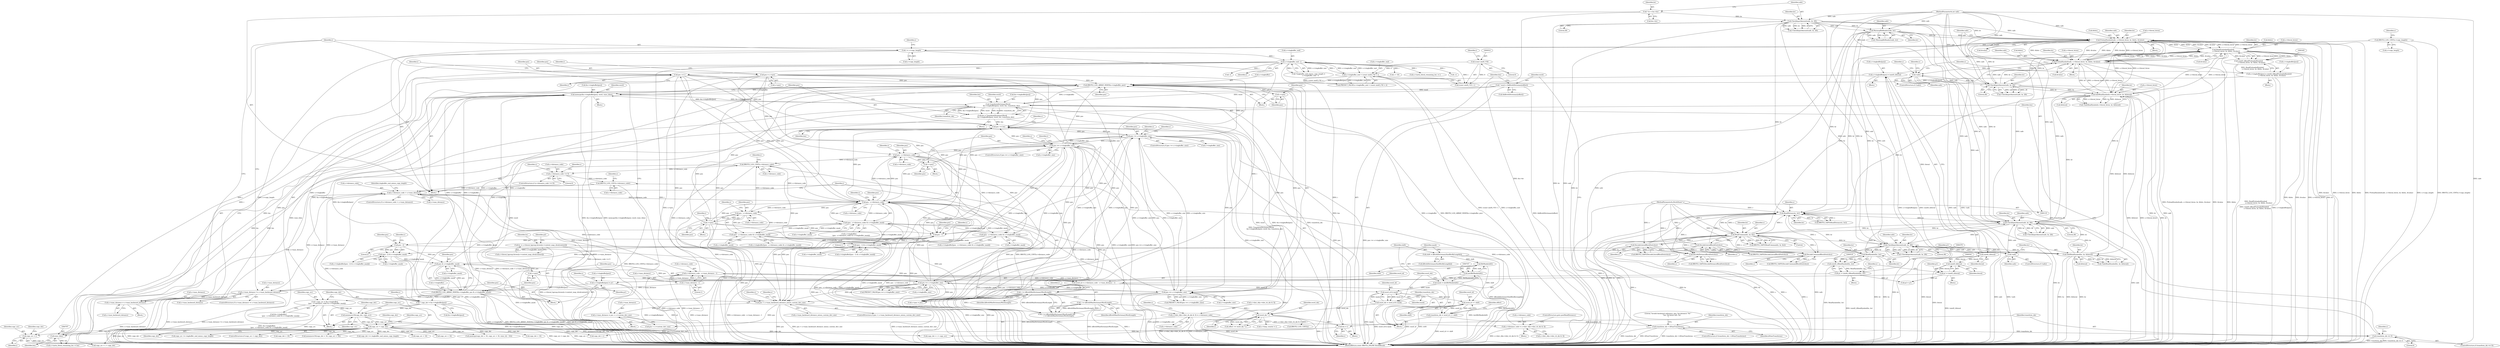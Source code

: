 digraph "0_Chrome_7716418a27d561ee295a99f11fd3865580748de2@API" {
"1000983" [label="(Call,copy_src + i)"];
"1000971" [label="(Call,copy_src < copy_dst)"];
"1000967" [label="(Call,memmove16(copy_dst, copy_src))"];
"1000898" [label="(Call,* copy_dst = &s->ringbuffer[pos])"];
"1000788" [label="(Call,memcpy(&s->ringbuffer[pos], word, (size_t)len))"];
"1000562" [label="(Call,BROTLI_LOG_ARRAY_INDEX(s->ringbuffer, pos & s->ringbuffer_mask))"];
"1000391" [label="(Call,BROTLI_LOG_ARRAY_INDEX(s->ringbuffer, pos))"];
"1000338" [label="(Call,s->ringbuffer[pos] = (uint8_t)ReadPreloadedSymbol(\n            s->literal_htree, br, &bits, &value))"];
"1000344" [label="(Call,(uint8_t)ReadPreloadedSymbol(\n            s->literal_htree, br, &bits, &value))"];
"1000346" [label="(Call,ReadPreloadedSymbol(\n            s->literal_htree, br, &bits, &value))"];
"1000324" [label="(Call,PreloadSymbol(safe, s->literal_htree, br, &bits, &value))"];
"1000297" [label="(Call,CheckInputAmount(safe, br, 28))"];
"1000335" [label="(Call,!safe)"];
"1000120" [label="(MethodParameterIn,int safe)"];
"1000283" [label="(Call,PreloadSymbol(safe, s->literal_htree, br, &bits, &value))"];
"1000154" [label="(Call,WarmupBitReader(safe, br))"];
"1000149" [label="(Call,CheckInputAmount(safe, br, 28))"];
"1000140" [label="(Call,* br = &s->br)"];
"1000212" [label="(Call,CheckInputAmount(safe, br, 28))"];
"1000513" [label="(Call,!safe)"];
"1000454" [label="(Call,CheckInputAmount(safe, br, 28))"];
"1000520" [label="(Call,ReadSymbol(hc, br))"];
"1000496" [label="(Call,hc = s->literal_hgroup.htrees[s->context_map_slice[context]])"];
"1000528" [label="(Call,SafeReadSymbol(hc, br, &literal))"];
"1000360" [label="(Call,SafeReadSymbol(s->literal_htree, br, &literal))"];
"1000241" [label="(Call,ReadCommand(s, br, &i))"];
"1000654" [label="(Call,ReadDistance(s, br))"];
"1000651" [label="(Call,DecodeDistanceBlockSwitch(s))"];
"1000479" [label="(Call,DecodeLiteralBlockSwitch(s))"];
"1000121" [label="(MethodParameterIn,BrotliState* s)"];
"1000322" [label="(Call,DecodeLiteralBlockSwitch(s))"];
"1000237" [label="(Call,DecodeCommandBlockSwitch(s))"];
"1000372" [label="(Call,s->ringbuffer[pos] = (uint8_t)literal)"];
"1000378" [label="(Call,(uint8_t)literal)"];
"1000540" [label="(Call,(uint8_t)literal)"];
"1001133" [label="(Call,pos == s->ringbuffer_size)"];
"1001130" [label="(Call,++pos)"];
"1001122" [label="(Call,pos - s->distance_code)"];
"1000124" [label="(Call,pos = s->pos)"];
"1000889" [label="(Call,pos - s->distance_code)"];
"1000400" [label="(Call,pos == s->ringbuffer_size)"];
"1000396" [label="(Call,++pos)"];
"1000822" [label="(Call,pos >= s->ringbuffer_size)"];
"1000813" [label="(Call,pos += len)"];
"1000801" [label="(Call,len = TransformDictionaryWord(\n              &s->ringbuffer[pos], word, len, transform_idx))"];
"1000803" [label="(Call,TransformDictionaryWord(\n              &s->ringbuffer[pos], word, len, transform_idx))"];
"1000773" [label="(Call,* word = &kBrotliDictionary[offset])"];
"1000780" [label="(Call,len = i)"];
"1000764" [label="(Call,word_idx * i)"];
"1000751" [label="(Call,word_idx = word_id & mask)"];
"1000753" [label="(Call,word_id & mask)"];
"1000726" [label="(Call,word_id = s->distance_code - s->max_distance - 1)"];
"1000728" [label="(Call,s->distance_code - s->max_distance - 1)"];
"1000702" [label="(Call,s->distance_code > s->max_distance)"];
"1000658" [label="(Call,BROTLI_LOG_UINT(s->distance_code))"];
"1000616" [label="(Call,s->distance_code >= 0)"];
"1000252" [label="(Call,BROTLI_LOG_UINT(s->distance_code))"];
"1001073" [label="(Call,pos - s->distance_code)"];
"1001081" [label="(Call,++pos)"];
"1000626" [label="(Call,s->distance_code = s->dist_rb[s->dist_rb_idx & 3])"];
"1000921" [label="(Call,s->dist_rb[s->dist_rb_idx & 3] = s->distance_code)"];
"1000678" [label="(Call,s->max_distance = pos + s->custom_dict_size)"];
"1000672" [label="(Call,pos < s->max_backward_distance_minus_custom_dict_size)"];
"1000575" [label="(Call,pos == s->ringbuffer_size)"];
"1000571" [label="(Call,++pos)"];
"1000566" [label="(Call,pos & s->ringbuffer_mask)"];
"1000442" [label="(Call,pos - 2)"];
"1000428" [label="(Call,pos - 1)"];
"1001005" [label="(Call,pos += i)"];
"1000875" [label="(Call,s->ringbuffer_end - i)"];
"1000908" [label="(Call,s->ringbuffer_end < (const uint8_t*)0 + i)"];
"1000913" [label="(Call,(const uint8_t*)0)"];
"1000696" [label="(Call,i = s->copy_length)"];
"1000248" [label="(Call,BROTLI_LOG_UINT(s->copy_length))"];
"1000441" [label="(Call,(pos - 2) & s->ringbuffer_mask)"];
"1000427" [label="(Call,(pos - 1) & s->ringbuffer_mask)"];
"1001072" [label="(Call,(pos - s->distance_code) & s->ringbuffer_mask)"];
"1000888" [label="(Call,(pos - s->distance_code) & s->ringbuffer_mask)"];
"1001121" [label="(Call,(pos - s->distance_code) & s->ringbuffer_mask)"];
"1000689" [label="(Call,s->max_distance = s->max_backward_distance)"];
"1000663" [label="(Call,s->max_distance != s->max_backward_distance)"];
"1000732" [label="(Call,s->max_distance - 1)"];
"1000744" [label="(Call,mask = (int)BitMask(shift))"];
"1000746" [label="(Call,(int)BitMask(shift))"];
"1000748" [label="(Call,BitMask(shift))"];
"1000738" [label="(Call,shift = kBrotliDictionarySizeBitsByLength[i])"];
"1000715" [label="(Call,i <= kBrotliMaxDictionaryWordLength)"];
"1000712" [label="(Call,i >= kBrotliMinDictionaryWordLength)"];
"1000784" [label="(Call,transform_idx == 0)"];
"1000768" [label="(Call,transform_idx < kNumTransforms)"];
"1000757" [label="(Call,transform_idx = word_id >> shift)"];
"1000759" [label="(Call,word_id >> shift)"];
"1000796" [label="(Call,(size_t)len)"];
"1000543" [label="(Call,s->ringbuffer[pos] = p1)"];
"1000538" [label="(Call,p1 = (uint8_t)literal)"];
"1000516" [label="(Call,p1 = (uint8_t)ReadSymbol(hc, br))"];
"1000518" [label="(Call,(uint8_t)ReadSymbol(hc, br))"];
"1000881" [label="(Call,* copy_src = &s->ringbuffer[\n         (pos - s->distance_code) & s->ringbuffer_mask])"];
"1000761" [label="(Identifier,shift)"];
"1000365" [label="(Call,&literal)"];
"1000391" [label="(Call,BROTLI_LOG_ARRAY_INDEX(s->ringbuffer, pos))"];
"1000672" [label="(Call,pos < s->max_backward_distance_minus_custom_dict_size)"];
"1001124" [label="(Call,s->distance_code)"];
"1000120" [label="(MethodParameterIn,int safe)"];
"1000402" [label="(Call,s->ringbuffer_size)"];
"1000449" [label="(Block,)"];
"1001073" [label="(Call,pos - s->distance_code)"];
"1000800" [label="(Block,)"];
"1000254" [label="(Identifier,s)"];
"1000838" [label="(Literal,\"Invalid backward reference. pos: %d distance: %d \"\n               \"len: %d bytes left: %d\n\")"];
"1000921" [label="(Call,s->dist_rb[s->dist_rb_idx & 3] = s->distance_code)"];
"1000912" [label="(Call,(const uint8_t*)0 + i)"];
"1000894" [label="(Call,s->ringbuffer_mask)"];
"1000330" [label="(Call,&bits)"];
"1000749" [label="(Identifier,shift)"];
"1000986" [label="(Identifier,copy_dst)"];
"1000154" [label="(Call,WarmupBitReader(safe, br))"];
"1000712" [label="(Call,i >= kBrotliMinDictionaryWordLength)"];
"1000615" [label="(ControlStructure,if (s->distance_code >= 0))"];
"1000285" [label="(Call,s->literal_htree)"];
"1000785" [label="(Identifier,transform_idx)"];
"1000900" [label="(Call,&s->ringbuffer[pos])"];
"1000479" [label="(Call,DecodeLiteralBlockSwitch(s))"];
"1000751" [label="(Call,word_idx = word_id & mask)"];
"1000968" [label="(Identifier,copy_dst)"];
"1000455" [label="(Identifier,safe)"];
"1000359" [label="(Call,!SafeReadSymbol(s->literal_htree, br, &literal))"];
"1000297" [label="(Call,CheckInputAmount(safe, br, 28))"];
"1000356" [label="(Block,)"];
"1000883" [label="(Call,&s->ringbuffer[\n         (pos - s->distance_code) & s->ringbuffer_mask])"];
"1000212" [label="(Call,CheckInputAmount(safe, br, 28))"];
"1000816" [label="(Call,s->meta_block_remaining_len -= len)"];
"1000428" [label="(Call,pos - 1)"];
"1000322" [label="(Call,DecodeLiteralBlockSwitch(s))"];
"1000744" [label="(Call,mask = (int)BitMask(shift))"];
"1000998" [label="(Call,copy_dst + i > copy_src)"];
"1000246" [label="(Call,BROTLI_LOG_UINT(i))"];
"1000238" [label="(Identifier,s)"];
"1000353" [label="(Call,&value)"];
"1000682" [label="(Call,pos + s->custom_dict_size)"];
"1000972" [label="(Identifier,copy_src)"];
"1000351" [label="(Call,&bits)"];
"1000329" [label="(Identifier,br)"];
"1000881" [label="(Call,* copy_src = &s->ringbuffer[\n         (pos - s->distance_code) & s->ringbuffer_mask])"];
"1001068" [label="(Call,s->ringbuffer[(pos - s->distance_code) & s->ringbuffer_mask])"];
"1000733" [label="(Call,s->max_distance)"];
"1000992" [label="(Call,copy_src >= ringbuffer_end_minus_copy_length)"];
"1000521" [label="(Identifier,hc)"];
"1000430" [label="(Literal,1)"];
"1000373" [label="(Call,s->ringbuffer[pos])"];
"1000140" [label="(Call,* br = &s->br)"];
"1000765" [label="(Identifier,word_idx)"];
"1000324" [label="(Call,PreloadSymbol(safe, s->literal_htree, br, &bits, &value))"];
"1000529" [label="(Identifier,hc)"];
"1000767" [label="(ControlStructure,if (transform_idx < kNumTransforms))"];
"1000888" [label="(Call,(pos - s->distance_code) & s->ringbuffer_mask)"];
"1000392" [label="(Call,s->ringbuffer)"];
"1000332" [label="(Call,&value)"];
"1000823" [label="(Identifier,pos)"];
"1001128" [label="(Identifier,s)"];
"1000240" [label="(Call,BROTLI_SAFE(ReadCommand(s, br, &i)))"];
"1000396" [label="(Call,++pos)"];
"1000141" [label="(Identifier,br)"];
"1000520" [label="(Call,ReadSymbol(hc, br))"];
"1000431" [label="(Call,s->ringbuffer_mask)"];
"1000916" [label="(Identifier,i)"];
"1000970" [label="(ControlStructure,if (copy_src < copy_dst))"];
"1000704" [label="(Identifier,s)"];
"1000922" [label="(Call,s->dist_rb[s->dist_rb_idx & 3])"];
"1000656" [label="(Identifier,br)"];
"1000442" [label="(Call,pos - 2)"];
"1000907" [label="(Call,PREDICT_FALSE(s->ringbuffer_end < (const uint8_t*)0 + i))"];
"1000783" [label="(ControlStructure,if (transform_idx == 0))"];
"1000338" [label="(Call,s->ringbuffer[pos] = (uint8_t)ReadPreloadedSymbol(\n            s->literal_htree, br, &bits, &value))"];
"1001133" [label="(Call,pos == s->ringbuffer_size)"];
"1000993" [label="(Identifier,copy_src)"];
"1001074" [label="(Identifier,pos)"];
"1001019" [label="(Call,copy_dst + 16)"];
"1001059" [label="(Identifier,i)"];
"1000347" [label="(Call,s->literal_htree)"];
"1000213" [label="(Identifier,safe)"];
"1000512" [label="(ControlStructure,if (!safe))"];
"1000999" [label="(Call,copy_dst + i)"];
"1000427" [label="(Call,(pos - 1) & s->ringbuffer_mask)"];
"1000754" [label="(Identifier,word_id)"];
"1000728" [label="(Call,s->distance_code - s->max_distance - 1)"];
"1000891" [label="(Call,s->distance_code)"];
"1001032" [label="(Call,memmove16(copy_dst + 16, copy_src + 16))"];
"1000812" [label="(Identifier,transform_idx)"];
"1000889" [label="(Call,pos - s->distance_code)"];
"1000445" [label="(Call,s->ringbuffer_mask)"];
"1000976" [label="(Call,copy_dst >= ringbuffer_end_minus_copy_length)"];
"1000653" [label="(Call,BROTLI_SAFE(ReadDistance(s, br)))"];
"1000215" [label="(Literal,28)"];
"1000711" [label="(Call,i >= kBrotliMinDictionaryWordLength &&\n        i <= kBrotliMaxDictionaryWordLength)"];
"1000890" [label="(Identifier,pos)"];
"1000913" [label="(Call,(const uint8_t*)0)"];
"1000715" [label="(Call,i <= kBrotliMaxDictionaryWordLength)"];
"1000753" [label="(Call,word_id & mask)"];
"1000822" [label="(Call,pos >= s->ringbuffer_size)"];
"1000243" [label="(Identifier,br)"];
"1000898" [label="(Call,* copy_dst = &s->ringbuffer[pos])"];
"1000362" [label="(Identifier,s)"];
"1001022" [label="(Call,copy_src + 16)"];
"1000528" [label="(Call,SafeReadSymbol(hc, br, &literal))"];
"1000803" [label="(Call,TransformDictionaryWord(\n              &s->ringbuffer[pos], word, len, transform_idx))"];
"1000739" [label="(Identifier,shift)"];
"1000977" [label="(Identifier,copy_dst)"];
"1000568" [label="(Call,s->ringbuffer_mask)"];
"1000577" [label="(Call,s->ringbuffer_size)"];
"1000815" [label="(Identifier,len)"];
"1001072" [label="(Call,(pos - s->distance_code) & s->ringbuffer_mask)"];
"1000752" [label="(Identifier,word_idx)"];
"1001107" [label="(Call,--i)"];
"1000771" [label="(Block,)"];
"1000122" [label="(Block,)"];
"1001036" [label="(Call,copy_src + 16)"];
"1000702" [label="(Call,s->distance_code > s->max_distance)"];
"1000658" [label="(Call,BROTLI_LOG_UINT(s->distance_code))"];
"1000153" [label="(Call,!WarmupBitReader(safe, br))"];
"1000361" [label="(Call,s->literal_htree)"];
"1001130" [label="(Call,++pos)"];
"1000125" [label="(Identifier,pos)"];
"1000513" [label="(Call,!safe)"];
"1000454" [label="(Call,CheckInputAmount(safe, br, 28))"];
"1000757" [label="(Call,transform_idx = word_id >> shift)"];
"1000478" [label="(Call,BROTLI_SAFE(DecodeLiteralBlockSwitch(s)))"];
"1000766" [label="(Identifier,i)"];
"1000677" [label="(Block,)"];
"1001108" [label="(Identifier,i)"];
"1000432" [label="(Identifier,s)"];
"1000346" [label="(Call,ReadPreloadedSymbol(\n            s->literal_htree, br, &bits, &value))"];
"1000746" [label="(Call,(int)BitMask(shift))"];
"1000760" [label="(Identifier,word_id)"];
"1000575" [label="(Call,pos == s->ringbuffer_size)"];
"1000546" [label="(Identifier,s)"];
"1001018" [label="(Call,memcpy(copy_dst + 16, copy_src + 16, (size_t)(i - 16)))"];
"1001132" [label="(ControlStructure,if (pos == s->ringbuffer_size))"];
"1001127" [label="(Call,s->ringbuffer_mask)"];
"1000446" [label="(Identifier,s)"];
"1000571" [label="(Call,++pos)"];
"1000967" [label="(Call,memmove16(copy_dst, copy_src))"];
"1000142" [label="(Call,&s->br)"];
"1000299" [label="(Identifier,br)"];
"1000814" [label="(Identifier,pos)"];
"1000616" [label="(Call,s->distance_code >= 0)"];
"1000380" [label="(Identifier,literal)"];
"1000300" [label="(Literal,28)"];
"1000830" [label="(Identifier,s)"];
"1000211" [label="(Call,!CheckInputAmount(safe, br, 28))"];
"1001033" [label="(Call,copy_dst + 16)"];
"1000241" [label="(Call,ReadCommand(s, br, &i))"];
"1000510" [label="(Identifier,p2)"];
"1000334" [label="(ControlStructure,if (!safe))"];
"1001061" [label="(Block,)"];
"1000673" [label="(Identifier,pos)"];
"1000214" [label="(Identifier,br)"];
"1000364" [label="(Identifier,br)"];
"1000296" [label="(Call,!CheckInputAmount(safe, br, 28))"];
"1000689" [label="(Call,s->max_distance = s->max_backward_distance)"];
"1000155" [label="(Identifier,safe)"];
"1000773" [label="(Call,* word = &kBrotliDictionary[offset])"];
"1000283" [label="(Call,PreloadSymbol(safe, s->literal_htree, br, &bits, &value))"];
"1000539" [label="(Identifier,p1)"];
"1000655" [label="(Identifier,s)"];
"1000654" [label="(Call,ReadDistance(s, br))"];
"1001042" [label="(Identifier,s)"];
"1000124" [label="(Call,pos = s->pos)"];
"1000784" [label="(Call,transform_idx == 0)"];
"1000527" [label="(Call,!SafeReadSymbol(hc, br, &literal))"];
"1001122" [label="(Call,pos - s->distance_code)"];
"1000662" [label="(ControlStructure,if (s->max_distance != s->max_backward_distance))"];
"1000738" [label="(Call,shift = kBrotliDictionarySizeBitsByLength[i])"];
"1000441" [label="(Call,(pos - 2) & s->ringbuffer_mask)"];
"1000679" [label="(Call,s->max_distance)"];
"1000936" [label="(Identifier,s)"];
"1000524" [label="(Block,)"];
"1000378" [label="(Call,(uint8_t)literal)"];
"1000289" [label="(Call,&bits)"];
"1000538" [label="(Call,p1 = (uint8_t)literal)"];
"1000801" [label="(Call,len = TransformDictionaryWord(\n              &s->ringbuffer[pos], word, len, transform_idx))"];
"1000148" [label="(Call,!CheckInputAmount(safe, br, 28))"];
"1000782" [label="(Identifier,i)"];
"1000572" [label="(Identifier,pos)"];
"1000567" [label="(Identifier,pos)"];
"1000879" [label="(Identifier,i)"];
"1000740" [label="(Call,kBrotliDictionarySizeBitsByLength[i])"];
"1000249" [label="(Call,s->copy_length)"];
"1001079" [label="(Identifier,s)"];
"1000326" [label="(Call,s->literal_htree)"];
"1000667" [label="(Call,s->max_backward_distance)"];
"1000798" [label="(Identifier,len)"];
"1000298" [label="(Identifier,safe)"];
"1000873" [label="(Call,*ringbuffer_end_minus_copy_length =\n        s->ringbuffer_end - i)"];
"1000764" [label="(Call,word_idx * i)"];
"1000884" [label="(Call,s->ringbuffer[\n         (pos - s->distance_code) & s->ringbuffer_mask])"];
"1000680" [label="(Identifier,s)"];
"1000514" [label="(Identifier,safe)"];
"1000908" [label="(Call,s->ringbuffer_end < (const uint8_t*)0 + i)"];
"1000691" [label="(Identifier,s)"];
"1000895" [label="(Identifier,s)"];
"1000713" [label="(Identifier,i)"];
"1000813" [label="(Call,pos += len)"];
"1000792" [label="(Identifier,s)"];
"1000360" [label="(Call,SafeReadSymbol(s->literal_htree, br, &literal))"];
"1001110" [label="(Block,)"];
"1000688" [label="(Block,)"];
"1000517" [label="(Identifier,p1)"];
"1000804" [label="(Call,&s->ringbuffer[pos])"];
"1000748" [label="(Call,BitMask(shift))"];
"1000703" [label="(Call,s->distance_code)"];
"1000542" [label="(Identifier,literal)"];
"1001141" [label="(Identifier,s)"];
"1000530" [label="(Identifier,br)"];
"1000650" [label="(Call,BROTLI_SAFE(DecodeDistanceBlockSwitch(s)))"];
"1000620" [label="(Literal,0)"];
"1000787" [label="(Block,)"];
"1000498" [label="(Call,s->literal_hgroup.htrees[s->context_map_slice[context]])"];
"1000780" [label="(Call,len = i)"];
"1000915" [label="(Literal,0)"];
"1000253" [label="(Call,s->distance_code)"];
"1000874" [label="(Identifier,ringbuffer_end_minus_copy_length)"];
"1000323" [label="(Identifier,s)"];
"1000788" [label="(Call,memcpy(&s->ringbuffer[pos], word, (size_t)len))"];
"1000639" [label="(ControlStructure,goto postReadDistance;)"];
"1001009" [label="(Call,i > 16)"];
"1000531" [label="(Call,&literal)"];
"1000617" [label="(Call,s->distance_code)"];
"1000697" [label="(Identifier,i)"];
"1000671" [label="(ControlStructure,if (pos < s->max_backward_distance_minus_custom_dict_size))"];
"1001121" [label="(Call,(pos - s->distance_code) & s->ringbuffer_mask)"];
"1000126" [label="(Call,s->pos)"];
"1000659" [label="(Call,s->distance_code)"];
"1000664" [label="(Call,s->max_distance)"];
"1001005" [label="(Call,pos += i)"];
"1000443" [label="(Identifier,pos)"];
"1000690" [label="(Call,s->max_distance)"];
"1000244" [label="(Call,&i)"];
"1000237" [label="(Call,DecodeCommandBlockSwitch(s))"];
"1000701" [label="(ControlStructure,if (s->distance_code > s->max_distance))"];
"1000818" [label="(Identifier,s)"];
"1000156" [label="(Identifier,br)"];
"1000457" [label="(Literal,28)"];
"1001134" [label="(Identifier,pos)"];
"1000627" [label="(Call,s->distance_code)"];
"1001075" [label="(Call,s->distance_code)"];
"1000626" [label="(Call,s->distance_code = s->dist_rb[s->dist_rb_idx & 3])"];
"1000294" [label="(Block,)"];
"1000576" [label="(Identifier,pos)"];
"1000252" [label="(Call,BROTLI_LOG_UINT(s->distance_code))"];
"1000717" [label="(Identifier,kBrotliMaxDictionaryWordLength)"];
"1000423" [label="(Call,s->ringbuffer[(pos - 1) & s->ringbuffer_mask])"];
"1000397" [label="(Identifier,pos)"];
"1000706" [label="(Call,s->max_distance)"];
"1000624" [label="(Identifier,s)"];
"1000429" [label="(Identifier,pos)"];
"1000549" [label="(Identifier,p1)"];
"1000762" [label="(Call,offset += word_idx * i)"];
"1000729" [label="(Call,s->distance_code)"];
"1000931" [label="(Call,s->distance_code)"];
"1000242" [label="(Identifier,s)"];
"1001167" [label="(Call,s->loop_counter = i)"];
"1000714" [label="(Identifier,kBrotliMinDictionaryWordLength)"];
"1000938" [label="(Call,s->meta_block_remaining_len -= i)"];
"1000693" [label="(Call,s->max_backward_distance)"];
"1000985" [label="(Identifier,i)"];
"1000284" [label="(Identifier,safe)"];
"1000258" [label="(Identifier,i)"];
"1000480" [label="(Identifier,s)"];
"1000152" [label="(Literal,28)"];
"1000621" [label="(Block,)"];
"1000566" [label="(Call,pos & s->ringbuffer_mask)"];
"1000339" [label="(Call,s->ringbuffer[pos])"];
"1000544" [label="(Call,s->ringbuffer[pos])"];
"1000745" [label="(Identifier,mask)"];
"1000543" [label="(Call,s->ringbuffer[pos] = p1)"];
"1000341" [label="(Identifier,s)"];
"1001058" [label="(Call,--i)"];
"1000384" [label="(Identifier,s)"];
"1000811" [label="(Identifier,len)"];
"1000875" [label="(Call,s->ringbuffer_end - i)"];
"1000678" [label="(Call,s->max_distance = pos + s->custom_dict_size)"];
"1000795" [label="(Identifier,word)"];
"1000758" [label="(Identifier,transform_idx)"];
"1000984" [label="(Identifier,copy_src)"];
"1000453" [label="(Call,!CheckInputAmount(safe, br, 28))"];
"1001007" [label="(Identifier,i)"];
"1000401" [label="(Identifier,pos)"];
"1000909" [label="(Call,s->ringbuffer_end)"];
"1000515" [label="(Block,)"];
"1000509" [label="(Call,p2 = p1)"];
"1000288" [label="(Identifier,br)"];
"1000131" [label="(Identifier,i)"];
"1000899" [label="(Identifier,copy_dst)"];
"1001082" [label="(Identifier,pos)"];
"1000789" [label="(Call,&s->ringbuffer[pos])"];
"1000336" [label="(Identifier,safe)"];
"1001174" [label="(MethodReturn,static BROTLI_INLINE BrotliResult)"];
"1001131" [label="(Identifier,pos)"];
"1000444" [label="(Literal,2)"];
"1000871" [label="(Block,)"];
"1000882" [label="(Identifier,copy_src)"];
"1000726" [label="(Call,word_id = s->distance_code - s->max_distance - 1)"];
"1000736" [label="(Literal,1)"];
"1000437" [label="(Call,s->ringbuffer[(pos - 2) & s->ringbuffer_mask])"];
"1000645" [label="(Identifier,s)"];
"1000630" [label="(Call,s->dist_rb[s->dist_rb_idx & 3])"];
"1000770" [label="(Identifier,kNumTransforms)"];
"1000769" [label="(Identifier,transform_idx)"];
"1000236" [label="(Call,BROTLI_SAFE(DecodeCommandBlockSwitch(s)))"];
"1000716" [label="(Identifier,i)"];
"1001010" [label="(Identifier,i)"];
"1000983" [label="(Call,copy_src + i)"];
"1000774" [label="(Identifier,word)"];
"1000150" [label="(Identifier,safe)"];
"1000344" [label="(Call,(uint8_t)ReadPreloadedSymbol(\n            s->literal_htree, br, &bits, &value))"];
"1000280" [label="(Block,)"];
"1000674" [label="(Call,s->max_backward_distance_minus_custom_dict_size)"];
"1000497" [label="(Identifier,hc)"];
"1001081" [label="(Call,++pos)"];
"1000763" [label="(Identifier,offset)"];
"1000395" [label="(Identifier,pos)"];
"1000663" [label="(Call,s->max_distance != s->max_backward_distance)"];
"1000969" [label="(Identifier,copy_src)"];
"1000151" [label="(Identifier,br)"];
"1000696" [label="(Call,i = s->copy_length)"];
"1000325" [label="(Identifier,safe)"];
"1000982" [label="(Call,copy_src + i > copy_dst)"];
"1001162" [label="(Call,s->pos = pos)"];
"1000516" [label="(Call,p1 = (uint8_t)ReadSymbol(hc, br))"];
"1000320" [label="(Block,)"];
"1000876" [label="(Call,s->ringbuffer_end)"];
"1000824" [label="(Call,s->ringbuffer_size)"];
"1000400" [label="(Call,pos == s->ringbuffer_size)"];
"1000335" [label="(Call,!safe)"];
"1000718" [label="(Block,)"];
"1000574" [label="(Call,PREDICT_FALSE(pos == s->ringbuffer_size))"];
"1000768" [label="(Call,transform_idx < kNumTransforms)"];
"1000248" [label="(Call,BROTLI_LOG_UINT(s->copy_length))"];
"1000399" [label="(Call,PREDICT_FALSE(pos == s->ringbuffer_size))"];
"1001078" [label="(Call,s->ringbuffer_mask)"];
"1000496" [label="(Call,hc = s->literal_hgroup.htrees[s->context_map_slice[context]])"];
"1000456" [label="(Identifier,br)"];
"1000781" [label="(Identifier,len)"];
"1000973" [label="(Identifier,copy_dst)"];
"1000786" [label="(Literal,0)"];
"1000563" [label="(Call,s->ringbuffer)"];
"1000727" [label="(Identifier,word_id)"];
"1000796" [label="(Call,(size_t)len)"];
"1000652" [label="(Identifier,s)"];
"1000291" [label="(Call,&value)"];
"1001135" [label="(Call,s->ringbuffer_size)"];
"1000775" [label="(Call,&kBrotliDictionary[offset])"];
"1001117" [label="(Call,s->ringbuffer[(pos - s->distance_code) & s->ringbuffer_mask])"];
"1000810" [label="(Identifier,word)"];
"1000651" [label="(Call,DecodeDistanceBlockSwitch(s))"];
"1000759" [label="(Call,word_id >> shift)"];
"1001006" [label="(Identifier,pos)"];
"1000821" [label="(ControlStructure,if (pos >= s->ringbuffer_size))"];
"1000553" [label="(Identifier,s)"];
"1000802" [label="(Identifier,len)"];
"1000910" [label="(Identifier,s)"];
"1000522" [label="(Identifier,br)"];
"1000562" [label="(Call,BROTLI_LOG_ARRAY_INDEX(s->ringbuffer, pos & s->ringbuffer_mask))"];
"1000540" [label="(Call,(uint8_t)literal)"];
"1000149" [label="(Call,CheckInputAmount(safe, br, 28))"];
"1000350" [label="(Identifier,br)"];
"1000698" [label="(Call,s->copy_length)"];
"1000372" [label="(Call,s->ringbuffer[pos] = (uint8_t)literal)"];
"1000665" [label="(Identifier,s)"];
"1000337" [label="(Block,)"];
"1000321" [label="(Call,BROTLI_SAFE(DecodeLiteralBlockSwitch(s)))"];
"1000732" [label="(Call,s->max_distance - 1)"];
"1000518" [label="(Call,(uint8_t)ReadSymbol(hc, br))"];
"1001123" [label="(Identifier,pos)"];
"1000971" [label="(Call,copy_src < copy_dst)"];
"1000755" [label="(Identifier,mask)"];
"1000121" [label="(MethodParameterIn,BrotliState* s)"];
"1000983" -> "1000982"  [label="AST: "];
"1000983" -> "1000985"  [label="CFG: "];
"1000984" -> "1000983"  [label="AST: "];
"1000985" -> "1000983"  [label="AST: "];
"1000986" -> "1000983"  [label="CFG: "];
"1000983" -> "1001174"  [label="DDG: copy_src"];
"1000971" -> "1000983"  [label="DDG: copy_src"];
"1000875" -> "1000983"  [label="DDG: i"];
"1000971" -> "1000970"  [label="AST: "];
"1000971" -> "1000973"  [label="CFG: "];
"1000972" -> "1000971"  [label="AST: "];
"1000973" -> "1000971"  [label="AST: "];
"1000977" -> "1000971"  [label="CFG: "];
"1000993" -> "1000971"  [label="CFG: "];
"1000971" -> "1001174"  [label="DDG: copy_src"];
"1000971" -> "1001174"  [label="DDG: copy_dst"];
"1000971" -> "1001174"  [label="DDG: copy_src < copy_dst"];
"1000967" -> "1000971"  [label="DDG: copy_src"];
"1000967" -> "1000971"  [label="DDG: copy_dst"];
"1000971" -> "1000976"  [label="DDG: copy_dst"];
"1000971" -> "1000982"  [label="DDG: copy_src"];
"1000971" -> "1000992"  [label="DDG: copy_src"];
"1000971" -> "1000998"  [label="DDG: copy_dst"];
"1000971" -> "1000999"  [label="DDG: copy_dst"];
"1000971" -> "1001018"  [label="DDG: copy_dst"];
"1000971" -> "1001018"  [label="DDG: copy_src"];
"1000971" -> "1001019"  [label="DDG: copy_dst"];
"1000971" -> "1001022"  [label="DDG: copy_src"];
"1000971" -> "1001032"  [label="DDG: copy_dst"];
"1000971" -> "1001032"  [label="DDG: copy_src"];
"1000971" -> "1001033"  [label="DDG: copy_dst"];
"1000971" -> "1001036"  [label="DDG: copy_src"];
"1000967" -> "1000871"  [label="AST: "];
"1000967" -> "1000969"  [label="CFG: "];
"1000968" -> "1000967"  [label="AST: "];
"1000969" -> "1000967"  [label="AST: "];
"1000972" -> "1000967"  [label="CFG: "];
"1000967" -> "1001174"  [label="DDG: memmove16(copy_dst, copy_src)"];
"1000898" -> "1000967"  [label="DDG: copy_dst"];
"1000881" -> "1000967"  [label="DDG: copy_src"];
"1000898" -> "1000871"  [label="AST: "];
"1000898" -> "1000900"  [label="CFG: "];
"1000899" -> "1000898"  [label="AST: "];
"1000900" -> "1000898"  [label="AST: "];
"1000910" -> "1000898"  [label="CFG: "];
"1000898" -> "1001174"  [label="DDG: copy_dst"];
"1000898" -> "1001174"  [label="DDG: &s->ringbuffer[pos]"];
"1000788" -> "1000898"  [label="DDG: &s->ringbuffer[pos]"];
"1000562" -> "1000898"  [label="DDG: s->ringbuffer"];
"1000391" -> "1000898"  [label="DDG: s->ringbuffer"];
"1000803" -> "1000898"  [label="DDG: &s->ringbuffer[pos]"];
"1000788" -> "1000787"  [label="AST: "];
"1000788" -> "1000796"  [label="CFG: "];
"1000789" -> "1000788"  [label="AST: "];
"1000795" -> "1000788"  [label="AST: "];
"1000796" -> "1000788"  [label="AST: "];
"1000814" -> "1000788"  [label="CFG: "];
"1000788" -> "1001174"  [label="DDG: &s->ringbuffer[pos]"];
"1000788" -> "1001174"  [label="DDG: memcpy(&s->ringbuffer[pos], word, (size_t)len)"];
"1000788" -> "1001174"  [label="DDG: (size_t)len"];
"1000788" -> "1001174"  [label="DDG: word"];
"1000562" -> "1000788"  [label="DDG: s->ringbuffer"];
"1000391" -> "1000788"  [label="DDG: s->ringbuffer"];
"1000803" -> "1000788"  [label="DDG: &s->ringbuffer[pos]"];
"1000773" -> "1000788"  [label="DDG: word"];
"1000796" -> "1000788"  [label="DDG: len"];
"1000788" -> "1000803"  [label="DDG: &s->ringbuffer[pos]"];
"1000562" -> "1000449"  [label="AST: "];
"1000562" -> "1000566"  [label="CFG: "];
"1000563" -> "1000562"  [label="AST: "];
"1000566" -> "1000562"  [label="AST: "];
"1000572" -> "1000562"  [label="CFG: "];
"1000562" -> "1001174"  [label="DDG: s->ringbuffer"];
"1000562" -> "1001174"  [label="DDG: BROTLI_LOG_ARRAY_INDEX(s->ringbuffer, pos & s->ringbuffer_mask)"];
"1000562" -> "1001174"  [label="DDG: pos & s->ringbuffer_mask"];
"1000562" -> "1000391"  [label="DDG: s->ringbuffer"];
"1000391" -> "1000562"  [label="DDG: s->ringbuffer"];
"1000543" -> "1000562"  [label="DDG: s->ringbuffer[pos]"];
"1000566" -> "1000562"  [label="DDG: pos"];
"1000566" -> "1000562"  [label="DDG: s->ringbuffer_mask"];
"1000562" -> "1000803"  [label="DDG: s->ringbuffer"];
"1000562" -> "1000881"  [label="DDG: s->ringbuffer"];
"1000391" -> "1000294"  [label="AST: "];
"1000391" -> "1000395"  [label="CFG: "];
"1000392" -> "1000391"  [label="AST: "];
"1000395" -> "1000391"  [label="AST: "];
"1000397" -> "1000391"  [label="CFG: "];
"1000391" -> "1001174"  [label="DDG: s->ringbuffer"];
"1000391" -> "1001174"  [label="DDG: BROTLI_LOG_ARRAY_INDEX(s->ringbuffer, pos)"];
"1000338" -> "1000391"  [label="DDG: s->ringbuffer[pos]"];
"1000372" -> "1000391"  [label="DDG: s->ringbuffer[pos]"];
"1001133" -> "1000391"  [label="DDG: pos"];
"1000124" -> "1000391"  [label="DDG: pos"];
"1000400" -> "1000391"  [label="DDG: pos"];
"1000822" -> "1000391"  [label="DDG: pos"];
"1000889" -> "1000391"  [label="DDG: pos"];
"1001005" -> "1000391"  [label="DDG: pos"];
"1001081" -> "1000391"  [label="DDG: pos"];
"1000391" -> "1000396"  [label="DDG: pos"];
"1000391" -> "1000803"  [label="DDG: s->ringbuffer"];
"1000391" -> "1000881"  [label="DDG: s->ringbuffer"];
"1000338" -> "1000337"  [label="AST: "];
"1000338" -> "1000344"  [label="CFG: "];
"1000339" -> "1000338"  [label="AST: "];
"1000344" -> "1000338"  [label="AST: "];
"1000384" -> "1000338"  [label="CFG: "];
"1000338" -> "1001174"  [label="DDG: s->ringbuffer[pos]"];
"1000338" -> "1001174"  [label="DDG: (uint8_t)ReadPreloadedSymbol(\n            s->literal_htree, br, &bits, &value)"];
"1000344" -> "1000338"  [label="DDG: ReadPreloadedSymbol(\n            s->literal_htree, br, &bits, &value)"];
"1000344" -> "1000346"  [label="CFG: "];
"1000345" -> "1000344"  [label="AST: "];
"1000346" -> "1000344"  [label="AST: "];
"1000344" -> "1001174"  [label="DDG: ReadPreloadedSymbol(\n            s->literal_htree, br, &bits, &value)"];
"1000346" -> "1000344"  [label="DDG: s->literal_htree"];
"1000346" -> "1000344"  [label="DDG: br"];
"1000346" -> "1000344"  [label="DDG: &bits"];
"1000346" -> "1000344"  [label="DDG: &value"];
"1000346" -> "1000353"  [label="CFG: "];
"1000347" -> "1000346"  [label="AST: "];
"1000350" -> "1000346"  [label="AST: "];
"1000351" -> "1000346"  [label="AST: "];
"1000353" -> "1000346"  [label="AST: "];
"1000346" -> "1001174"  [label="DDG: &bits"];
"1000346" -> "1001174"  [label="DDG: &value"];
"1000346" -> "1001174"  [label="DDG: s->literal_htree"];
"1000346" -> "1001174"  [label="DDG: br"];
"1000346" -> "1000212"  [label="DDG: br"];
"1000346" -> "1000283"  [label="DDG: s->literal_htree"];
"1000346" -> "1000283"  [label="DDG: &bits"];
"1000346" -> "1000283"  [label="DDG: &value"];
"1000346" -> "1000297"  [label="DDG: br"];
"1000346" -> "1000324"  [label="DDG: s->literal_htree"];
"1000346" -> "1000324"  [label="DDG: &bits"];
"1000346" -> "1000324"  [label="DDG: &value"];
"1000324" -> "1000346"  [label="DDG: s->literal_htree"];
"1000324" -> "1000346"  [label="DDG: br"];
"1000324" -> "1000346"  [label="DDG: &bits"];
"1000324" -> "1000346"  [label="DDG: &value"];
"1000283" -> "1000346"  [label="DDG: s->literal_htree"];
"1000283" -> "1000346"  [label="DDG: &bits"];
"1000283" -> "1000346"  [label="DDG: &value"];
"1000360" -> "1000346"  [label="DDG: s->literal_htree"];
"1000297" -> "1000346"  [label="DDG: br"];
"1000346" -> "1000360"  [label="DDG: s->literal_htree"];
"1000346" -> "1000654"  [label="DDG: br"];
"1000324" -> "1000320"  [label="AST: "];
"1000324" -> "1000332"  [label="CFG: "];
"1000325" -> "1000324"  [label="AST: "];
"1000326" -> "1000324"  [label="AST: "];
"1000329" -> "1000324"  [label="AST: "];
"1000330" -> "1000324"  [label="AST: "];
"1000332" -> "1000324"  [label="AST: "];
"1000336" -> "1000324"  [label="CFG: "];
"1000324" -> "1001174"  [label="DDG: &value"];
"1000324" -> "1001174"  [label="DDG: &bits"];
"1000324" -> "1001174"  [label="DDG: PreloadSymbol(safe, s->literal_htree, br, &bits, &value)"];
"1000324" -> "1000283"  [label="DDG: &bits"];
"1000324" -> "1000283"  [label="DDG: &value"];
"1000297" -> "1000324"  [label="DDG: safe"];
"1000297" -> "1000324"  [label="DDG: br"];
"1000120" -> "1000324"  [label="DDG: safe"];
"1000283" -> "1000324"  [label="DDG: s->literal_htree"];
"1000283" -> "1000324"  [label="DDG: &bits"];
"1000283" -> "1000324"  [label="DDG: &value"];
"1000360" -> "1000324"  [label="DDG: s->literal_htree"];
"1000324" -> "1000335"  [label="DDG: safe"];
"1000324" -> "1000360"  [label="DDG: s->literal_htree"];
"1000324" -> "1000360"  [label="DDG: br"];
"1000297" -> "1000296"  [label="AST: "];
"1000297" -> "1000300"  [label="CFG: "];
"1000298" -> "1000297"  [label="AST: "];
"1000299" -> "1000297"  [label="AST: "];
"1000300" -> "1000297"  [label="AST: "];
"1000296" -> "1000297"  [label="CFG: "];
"1000297" -> "1001174"  [label="DDG: safe"];
"1000297" -> "1001174"  [label="DDG: br"];
"1000297" -> "1000296"  [label="DDG: safe"];
"1000297" -> "1000296"  [label="DDG: br"];
"1000297" -> "1000296"  [label="DDG: 28"];
"1000335" -> "1000297"  [label="DDG: safe"];
"1000283" -> "1000297"  [label="DDG: safe"];
"1000283" -> "1000297"  [label="DDG: br"];
"1000120" -> "1000297"  [label="DDG: safe"];
"1000360" -> "1000297"  [label="DDG: br"];
"1000297" -> "1000335"  [label="DDG: safe"];
"1000297" -> "1000360"  [label="DDG: br"];
"1000335" -> "1000334"  [label="AST: "];
"1000335" -> "1000336"  [label="CFG: "];
"1000336" -> "1000335"  [label="AST: "];
"1000341" -> "1000335"  [label="CFG: "];
"1000362" -> "1000335"  [label="CFG: "];
"1000335" -> "1001174"  [label="DDG: safe"];
"1000335" -> "1001174"  [label="DDG: !safe"];
"1000335" -> "1000212"  [label="DDG: safe"];
"1000120" -> "1000335"  [label="DDG: safe"];
"1000120" -> "1000119"  [label="AST: "];
"1000120" -> "1001174"  [label="DDG: safe"];
"1000120" -> "1000149"  [label="DDG: safe"];
"1000120" -> "1000154"  [label="DDG: safe"];
"1000120" -> "1000212"  [label="DDG: safe"];
"1000120" -> "1000283"  [label="DDG: safe"];
"1000120" -> "1000454"  [label="DDG: safe"];
"1000120" -> "1000513"  [label="DDG: safe"];
"1000283" -> "1000280"  [label="AST: "];
"1000283" -> "1000291"  [label="CFG: "];
"1000284" -> "1000283"  [label="AST: "];
"1000285" -> "1000283"  [label="AST: "];
"1000288" -> "1000283"  [label="AST: "];
"1000289" -> "1000283"  [label="AST: "];
"1000291" -> "1000283"  [label="AST: "];
"1000298" -> "1000283"  [label="CFG: "];
"1000283" -> "1001174"  [label="DDG: &value"];
"1000283" -> "1001174"  [label="DDG: s->literal_htree"];
"1000283" -> "1001174"  [label="DDG: &bits"];
"1000283" -> "1001174"  [label="DDG: PreloadSymbol(safe, s->literal_htree, br, &bits, &value)"];
"1000154" -> "1000283"  [label="DDG: safe"];
"1000154" -> "1000283"  [label="DDG: br"];
"1000149" -> "1000283"  [label="DDG: safe"];
"1000149" -> "1000283"  [label="DDG: br"];
"1000212" -> "1000283"  [label="DDG: safe"];
"1000360" -> "1000283"  [label="DDG: s->literal_htree"];
"1000241" -> "1000283"  [label="DDG: br"];
"1000283" -> "1000360"  [label="DDG: s->literal_htree"];
"1000154" -> "1000153"  [label="AST: "];
"1000154" -> "1000156"  [label="CFG: "];
"1000155" -> "1000154"  [label="AST: "];
"1000156" -> "1000154"  [label="AST: "];
"1000153" -> "1000154"  [label="CFG: "];
"1000154" -> "1001174"  [label="DDG: safe"];
"1000154" -> "1001174"  [label="DDG: br"];
"1000154" -> "1000153"  [label="DDG: safe"];
"1000154" -> "1000153"  [label="DDG: br"];
"1000149" -> "1000154"  [label="DDG: safe"];
"1000149" -> "1000154"  [label="DDG: br"];
"1000154" -> "1000212"  [label="DDG: safe"];
"1000154" -> "1000212"  [label="DDG: br"];
"1000154" -> "1000454"  [label="DDG: safe"];
"1000154" -> "1000454"  [label="DDG: br"];
"1000154" -> "1000654"  [label="DDG: br"];
"1000149" -> "1000148"  [label="AST: "];
"1000149" -> "1000152"  [label="CFG: "];
"1000150" -> "1000149"  [label="AST: "];
"1000151" -> "1000149"  [label="AST: "];
"1000152" -> "1000149"  [label="AST: "];
"1000148" -> "1000149"  [label="CFG: "];
"1000149" -> "1001174"  [label="DDG: br"];
"1000149" -> "1001174"  [label="DDG: safe"];
"1000149" -> "1000148"  [label="DDG: safe"];
"1000149" -> "1000148"  [label="DDG: br"];
"1000149" -> "1000148"  [label="DDG: 28"];
"1000140" -> "1000149"  [label="DDG: br"];
"1000149" -> "1000212"  [label="DDG: safe"];
"1000149" -> "1000212"  [label="DDG: br"];
"1000149" -> "1000454"  [label="DDG: safe"];
"1000149" -> "1000454"  [label="DDG: br"];
"1000149" -> "1000654"  [label="DDG: br"];
"1000140" -> "1000122"  [label="AST: "];
"1000140" -> "1000142"  [label="CFG: "];
"1000141" -> "1000140"  [label="AST: "];
"1000142" -> "1000140"  [label="AST: "];
"1000150" -> "1000140"  [label="CFG: "];
"1000140" -> "1001174"  [label="DDG: &s->br"];
"1000212" -> "1000211"  [label="AST: "];
"1000212" -> "1000215"  [label="CFG: "];
"1000213" -> "1000212"  [label="AST: "];
"1000214" -> "1000212"  [label="AST: "];
"1000215" -> "1000212"  [label="AST: "];
"1000211" -> "1000212"  [label="CFG: "];
"1000212" -> "1001174"  [label="DDG: br"];
"1000212" -> "1001174"  [label="DDG: safe"];
"1000212" -> "1000211"  [label="DDG: safe"];
"1000212" -> "1000211"  [label="DDG: br"];
"1000212" -> "1000211"  [label="DDG: 28"];
"1000513" -> "1000212"  [label="DDG: safe"];
"1000654" -> "1000212"  [label="DDG: br"];
"1000528" -> "1000212"  [label="DDG: br"];
"1000241" -> "1000212"  [label="DDG: br"];
"1000360" -> "1000212"  [label="DDG: br"];
"1000520" -> "1000212"  [label="DDG: br"];
"1000212" -> "1000241"  [label="DDG: br"];
"1000212" -> "1000454"  [label="DDG: safe"];
"1000513" -> "1000512"  [label="AST: "];
"1000513" -> "1000514"  [label="CFG: "];
"1000514" -> "1000513"  [label="AST: "];
"1000517" -> "1000513"  [label="CFG: "];
"1000529" -> "1000513"  [label="CFG: "];
"1000513" -> "1001174"  [label="DDG: !safe"];
"1000513" -> "1001174"  [label="DDG: safe"];
"1000513" -> "1000454"  [label="DDG: safe"];
"1000454" -> "1000513"  [label="DDG: safe"];
"1000454" -> "1000453"  [label="AST: "];
"1000454" -> "1000457"  [label="CFG: "];
"1000455" -> "1000454"  [label="AST: "];
"1000456" -> "1000454"  [label="AST: "];
"1000457" -> "1000454"  [label="AST: "];
"1000453" -> "1000454"  [label="CFG: "];
"1000454" -> "1001174"  [label="DDG: safe"];
"1000454" -> "1001174"  [label="DDG: br"];
"1000454" -> "1000453"  [label="DDG: safe"];
"1000454" -> "1000453"  [label="DDG: br"];
"1000454" -> "1000453"  [label="DDG: 28"];
"1000520" -> "1000454"  [label="DDG: br"];
"1000528" -> "1000454"  [label="DDG: br"];
"1000241" -> "1000454"  [label="DDG: br"];
"1000454" -> "1000520"  [label="DDG: br"];
"1000454" -> "1000528"  [label="DDG: br"];
"1000520" -> "1000518"  [label="AST: "];
"1000520" -> "1000522"  [label="CFG: "];
"1000521" -> "1000520"  [label="AST: "];
"1000522" -> "1000520"  [label="AST: "];
"1000518" -> "1000520"  [label="CFG: "];
"1000520" -> "1001174"  [label="DDG: br"];
"1000520" -> "1001174"  [label="DDG: hc"];
"1000520" -> "1000518"  [label="DDG: hc"];
"1000520" -> "1000518"  [label="DDG: br"];
"1000496" -> "1000520"  [label="DDG: hc"];
"1000520" -> "1000654"  [label="DDG: br"];
"1000496" -> "1000449"  [label="AST: "];
"1000496" -> "1000498"  [label="CFG: "];
"1000497" -> "1000496"  [label="AST: "];
"1000498" -> "1000496"  [label="AST: "];
"1000510" -> "1000496"  [label="CFG: "];
"1000496" -> "1001174"  [label="DDG: s->literal_hgroup.htrees[s->context_map_slice[context]]"];
"1000496" -> "1000528"  [label="DDG: hc"];
"1000528" -> "1000527"  [label="AST: "];
"1000528" -> "1000531"  [label="CFG: "];
"1000529" -> "1000528"  [label="AST: "];
"1000530" -> "1000528"  [label="AST: "];
"1000531" -> "1000528"  [label="AST: "];
"1000527" -> "1000528"  [label="CFG: "];
"1000528" -> "1001174"  [label="DDG: &literal"];
"1000528" -> "1001174"  [label="DDG: br"];
"1000528" -> "1001174"  [label="DDG: hc"];
"1000528" -> "1000360"  [label="DDG: &literal"];
"1000528" -> "1000527"  [label="DDG: hc"];
"1000528" -> "1000527"  [label="DDG: br"];
"1000528" -> "1000527"  [label="DDG: &literal"];
"1000360" -> "1000528"  [label="DDG: &literal"];
"1000528" -> "1000654"  [label="DDG: br"];
"1000360" -> "1000359"  [label="AST: "];
"1000360" -> "1000365"  [label="CFG: "];
"1000361" -> "1000360"  [label="AST: "];
"1000364" -> "1000360"  [label="AST: "];
"1000365" -> "1000360"  [label="AST: "];
"1000359" -> "1000360"  [label="CFG: "];
"1000360" -> "1001174"  [label="DDG: &literal"];
"1000360" -> "1001174"  [label="DDG: s->literal_htree"];
"1000360" -> "1001174"  [label="DDG: br"];
"1000360" -> "1000359"  [label="DDG: s->literal_htree"];
"1000360" -> "1000359"  [label="DDG: br"];
"1000360" -> "1000359"  [label="DDG: &literal"];
"1000360" -> "1000654"  [label="DDG: br"];
"1000241" -> "1000240"  [label="AST: "];
"1000241" -> "1000244"  [label="CFG: "];
"1000242" -> "1000241"  [label="AST: "];
"1000243" -> "1000241"  [label="AST: "];
"1000244" -> "1000241"  [label="AST: "];
"1000240" -> "1000241"  [label="CFG: "];
"1000241" -> "1001174"  [label="DDG: s"];
"1000241" -> "1001174"  [label="DDG: &i"];
"1000241" -> "1001174"  [label="DDG: br"];
"1000241" -> "1000237"  [label="DDG: s"];
"1000241" -> "1000240"  [label="DDG: s"];
"1000241" -> "1000240"  [label="DDG: br"];
"1000241" -> "1000240"  [label="DDG: &i"];
"1000654" -> "1000241"  [label="DDG: s"];
"1000237" -> "1000241"  [label="DDG: s"];
"1000479" -> "1000241"  [label="DDG: s"];
"1000322" -> "1000241"  [label="DDG: s"];
"1000121" -> "1000241"  [label="DDG: s"];
"1000241" -> "1000322"  [label="DDG: s"];
"1000241" -> "1000479"  [label="DDG: s"];
"1000241" -> "1000651"  [label="DDG: s"];
"1000241" -> "1000654"  [label="DDG: s"];
"1000241" -> "1000654"  [label="DDG: br"];
"1000654" -> "1000653"  [label="AST: "];
"1000654" -> "1000656"  [label="CFG: "];
"1000655" -> "1000654"  [label="AST: "];
"1000656" -> "1000654"  [label="AST: "];
"1000653" -> "1000654"  [label="CFG: "];
"1000654" -> "1001174"  [label="DDG: br"];
"1000654" -> "1001174"  [label="DDG: s"];
"1000654" -> "1000237"  [label="DDG: s"];
"1000654" -> "1000653"  [label="DDG: s"];
"1000654" -> "1000653"  [label="DDG: br"];
"1000651" -> "1000654"  [label="DDG: s"];
"1000479" -> "1000654"  [label="DDG: s"];
"1000322" -> "1000654"  [label="DDG: s"];
"1000121" -> "1000654"  [label="DDG: s"];
"1000651" -> "1000650"  [label="AST: "];
"1000651" -> "1000652"  [label="CFG: "];
"1000652" -> "1000651"  [label="AST: "];
"1000650" -> "1000651"  [label="CFG: "];
"1000651" -> "1000650"  [label="DDG: s"];
"1000479" -> "1000651"  [label="DDG: s"];
"1000322" -> "1000651"  [label="DDG: s"];
"1000121" -> "1000651"  [label="DDG: s"];
"1000479" -> "1000478"  [label="AST: "];
"1000479" -> "1000480"  [label="CFG: "];
"1000480" -> "1000479"  [label="AST: "];
"1000478" -> "1000479"  [label="CFG: "];
"1000479" -> "1001174"  [label="DDG: s"];
"1000479" -> "1000237"  [label="DDG: s"];
"1000479" -> "1000478"  [label="DDG: s"];
"1000121" -> "1000479"  [label="DDG: s"];
"1000121" -> "1000119"  [label="AST: "];
"1000121" -> "1001174"  [label="DDG: s"];
"1000121" -> "1000237"  [label="DDG: s"];
"1000121" -> "1000322"  [label="DDG: s"];
"1000322" -> "1000321"  [label="AST: "];
"1000322" -> "1000323"  [label="CFG: "];
"1000323" -> "1000322"  [label="AST: "];
"1000321" -> "1000322"  [label="CFG: "];
"1000322" -> "1001174"  [label="DDG: s"];
"1000322" -> "1000237"  [label="DDG: s"];
"1000322" -> "1000321"  [label="DDG: s"];
"1000237" -> "1000236"  [label="AST: "];
"1000237" -> "1000238"  [label="CFG: "];
"1000238" -> "1000237"  [label="AST: "];
"1000236" -> "1000237"  [label="CFG: "];
"1000237" -> "1001174"  [label="DDG: s"];
"1000237" -> "1000236"  [label="DDG: s"];
"1000372" -> "1000356"  [label="AST: "];
"1000372" -> "1000378"  [label="CFG: "];
"1000373" -> "1000372"  [label="AST: "];
"1000378" -> "1000372"  [label="AST: "];
"1000384" -> "1000372"  [label="CFG: "];
"1000372" -> "1001174"  [label="DDG: s->ringbuffer[pos]"];
"1000372" -> "1001174"  [label="DDG: (uint8_t)literal"];
"1000378" -> "1000372"  [label="DDG: literal"];
"1000378" -> "1000380"  [label="CFG: "];
"1000379" -> "1000378"  [label="AST: "];
"1000380" -> "1000378"  [label="AST: "];
"1000378" -> "1001174"  [label="DDG: literal"];
"1000540" -> "1000378"  [label="DDG: literal"];
"1000378" -> "1000540"  [label="DDG: literal"];
"1000540" -> "1000538"  [label="AST: "];
"1000540" -> "1000542"  [label="CFG: "];
"1000541" -> "1000540"  [label="AST: "];
"1000542" -> "1000540"  [label="AST: "];
"1000538" -> "1000540"  [label="CFG: "];
"1000540" -> "1001174"  [label="DDG: literal"];
"1000540" -> "1000538"  [label="DDG: literal"];
"1001133" -> "1001132"  [label="AST: "];
"1001133" -> "1001135"  [label="CFG: "];
"1001134" -> "1001133"  [label="AST: "];
"1001135" -> "1001133"  [label="AST: "];
"1001108" -> "1001133"  [label="CFG: "];
"1001141" -> "1001133"  [label="CFG: "];
"1001133" -> "1001174"  [label="DDG: pos"];
"1001133" -> "1001174"  [label="DDG: s->ringbuffer_size"];
"1001133" -> "1001174"  [label="DDG: pos == s->ringbuffer_size"];
"1001133" -> "1000400"  [label="DDG: s->ringbuffer_size"];
"1001133" -> "1000428"  [label="DDG: pos"];
"1001133" -> "1000575"  [label="DDG: s->ringbuffer_size"];
"1001133" -> "1000672"  [label="DDG: pos"];
"1001133" -> "1000813"  [label="DDG: pos"];
"1001133" -> "1000822"  [label="DDG: s->ringbuffer_size"];
"1001133" -> "1000889"  [label="DDG: pos"];
"1001133" -> "1001122"  [label="DDG: pos"];
"1001130" -> "1001133"  [label="DDG: pos"];
"1000822" -> "1001133"  [label="DDG: s->ringbuffer_size"];
"1000400" -> "1001133"  [label="DDG: s->ringbuffer_size"];
"1000575" -> "1001133"  [label="DDG: s->ringbuffer_size"];
"1001133" -> "1001162"  [label="DDG: pos"];
"1001130" -> "1001110"  [label="AST: "];
"1001130" -> "1001131"  [label="CFG: "];
"1001131" -> "1001130"  [label="AST: "];
"1001134" -> "1001130"  [label="CFG: "];
"1001122" -> "1001130"  [label="DDG: pos"];
"1001122" -> "1001121"  [label="AST: "];
"1001122" -> "1001124"  [label="CFG: "];
"1001123" -> "1001122"  [label="AST: "];
"1001124" -> "1001122"  [label="AST: "];
"1001128" -> "1001122"  [label="CFG: "];
"1001122" -> "1001174"  [label="DDG: s->distance_code"];
"1001122" -> "1000252"  [label="DDG: s->distance_code"];
"1001122" -> "1001121"  [label="DDG: pos"];
"1001122" -> "1001121"  [label="DDG: s->distance_code"];
"1000124" -> "1001122"  [label="DDG: pos"];
"1000889" -> "1001122"  [label="DDG: pos"];
"1000889" -> "1001122"  [label="DDG: s->distance_code"];
"1000124" -> "1000122"  [label="AST: "];
"1000124" -> "1000126"  [label="CFG: "];
"1000125" -> "1000124"  [label="AST: "];
"1000126" -> "1000124"  [label="AST: "];
"1000131" -> "1000124"  [label="CFG: "];
"1000124" -> "1001174"  [label="DDG: s->pos"];
"1000124" -> "1001174"  [label="DDG: pos"];
"1000124" -> "1000428"  [label="DDG: pos"];
"1000124" -> "1000672"  [label="DDG: pos"];
"1000124" -> "1000813"  [label="DDG: pos"];
"1000124" -> "1000889"  [label="DDG: pos"];
"1000124" -> "1001162"  [label="DDG: pos"];
"1000889" -> "1000888"  [label="AST: "];
"1000889" -> "1000891"  [label="CFG: "];
"1000890" -> "1000889"  [label="AST: "];
"1000891" -> "1000889"  [label="AST: "];
"1000895" -> "1000889"  [label="CFG: "];
"1000889" -> "1001174"  [label="DDG: pos"];
"1000889" -> "1000252"  [label="DDG: s->distance_code"];
"1000889" -> "1000428"  [label="DDG: pos"];
"1000889" -> "1000672"  [label="DDG: pos"];
"1000889" -> "1000813"  [label="DDG: pos"];
"1000889" -> "1000888"  [label="DDG: pos"];
"1000889" -> "1000888"  [label="DDG: s->distance_code"];
"1000400" -> "1000889"  [label="DDG: pos"];
"1000822" -> "1000889"  [label="DDG: pos"];
"1000575" -> "1000889"  [label="DDG: pos"];
"1001005" -> "1000889"  [label="DDG: pos"];
"1000672" -> "1000889"  [label="DDG: pos"];
"1001081" -> "1000889"  [label="DDG: pos"];
"1000702" -> "1000889"  [label="DDG: s->distance_code"];
"1000889" -> "1000921"  [label="DDG: s->distance_code"];
"1000889" -> "1001005"  [label="DDG: pos"];
"1000889" -> "1001073"  [label="DDG: pos"];
"1000889" -> "1001073"  [label="DDG: s->distance_code"];
"1000889" -> "1001162"  [label="DDG: pos"];
"1000400" -> "1000399"  [label="AST: "];
"1000400" -> "1000402"  [label="CFG: "];
"1000401" -> "1000400"  [label="AST: "];
"1000402" -> "1000400"  [label="AST: "];
"1000399" -> "1000400"  [label="CFG: "];
"1000400" -> "1001174"  [label="DDG: pos"];
"1000400" -> "1001174"  [label="DDG: s->ringbuffer_size"];
"1000400" -> "1000399"  [label="DDG: pos"];
"1000400" -> "1000399"  [label="DDG: s->ringbuffer_size"];
"1000396" -> "1000400"  [label="DDG: pos"];
"1000822" -> "1000400"  [label="DDG: s->ringbuffer_size"];
"1000575" -> "1000400"  [label="DDG: s->ringbuffer_size"];
"1000400" -> "1000575"  [label="DDG: s->ringbuffer_size"];
"1000400" -> "1000672"  [label="DDG: pos"];
"1000400" -> "1000813"  [label="DDG: pos"];
"1000400" -> "1000822"  [label="DDG: s->ringbuffer_size"];
"1000400" -> "1001162"  [label="DDG: pos"];
"1000396" -> "1000294"  [label="AST: "];
"1000396" -> "1000397"  [label="CFG: "];
"1000397" -> "1000396"  [label="AST: "];
"1000401" -> "1000396"  [label="CFG: "];
"1000822" -> "1000821"  [label="AST: "];
"1000822" -> "1000824"  [label="CFG: "];
"1000823" -> "1000822"  [label="AST: "];
"1000824" -> "1000822"  [label="AST: "];
"1000830" -> "1000822"  [label="CFG: "];
"1001042" -> "1000822"  [label="CFG: "];
"1000822" -> "1001174"  [label="DDG: s->ringbuffer_size"];
"1000822" -> "1001174"  [label="DDG: pos"];
"1000822" -> "1001174"  [label="DDG: pos >= s->ringbuffer_size"];
"1000822" -> "1000428"  [label="DDG: pos"];
"1000822" -> "1000575"  [label="DDG: s->ringbuffer_size"];
"1000822" -> "1000672"  [label="DDG: pos"];
"1000822" -> "1000813"  [label="DDG: pos"];
"1000813" -> "1000822"  [label="DDG: pos"];
"1000575" -> "1000822"  [label="DDG: s->ringbuffer_size"];
"1000822" -> "1001162"  [label="DDG: pos"];
"1000813" -> "1000771"  [label="AST: "];
"1000813" -> "1000815"  [label="CFG: "];
"1000814" -> "1000813"  [label="AST: "];
"1000815" -> "1000813"  [label="AST: "];
"1000818" -> "1000813"  [label="CFG: "];
"1000801" -> "1000813"  [label="DDG: len"];
"1000796" -> "1000813"  [label="DDG: len"];
"1000575" -> "1000813"  [label="DDG: pos"];
"1001005" -> "1000813"  [label="DDG: pos"];
"1000672" -> "1000813"  [label="DDG: pos"];
"1001081" -> "1000813"  [label="DDG: pos"];
"1000801" -> "1000800"  [label="AST: "];
"1000801" -> "1000803"  [label="CFG: "];
"1000802" -> "1000801"  [label="AST: "];
"1000803" -> "1000801"  [label="AST: "];
"1000814" -> "1000801"  [label="CFG: "];
"1000801" -> "1001174"  [label="DDG: TransformDictionaryWord(\n              &s->ringbuffer[pos], word, len, transform_idx)"];
"1000803" -> "1000801"  [label="DDG: &s->ringbuffer[pos]"];
"1000803" -> "1000801"  [label="DDG: word"];
"1000803" -> "1000801"  [label="DDG: len"];
"1000803" -> "1000801"  [label="DDG: transform_idx"];
"1000801" -> "1000816"  [label="DDG: len"];
"1000803" -> "1000812"  [label="CFG: "];
"1000804" -> "1000803"  [label="AST: "];
"1000810" -> "1000803"  [label="AST: "];
"1000811" -> "1000803"  [label="AST: "];
"1000812" -> "1000803"  [label="AST: "];
"1000803" -> "1001174"  [label="DDG: word"];
"1000803" -> "1001174"  [label="DDG: &s->ringbuffer[pos]"];
"1000803" -> "1001174"  [label="DDG: transform_idx"];
"1000773" -> "1000803"  [label="DDG: word"];
"1000780" -> "1000803"  [label="DDG: len"];
"1000784" -> "1000803"  [label="DDG: transform_idx"];
"1000773" -> "1000771"  [label="AST: "];
"1000773" -> "1000775"  [label="CFG: "];
"1000774" -> "1000773"  [label="AST: "];
"1000775" -> "1000773"  [label="AST: "];
"1000781" -> "1000773"  [label="CFG: "];
"1000773" -> "1001174"  [label="DDG: &kBrotliDictionary[offset]"];
"1000780" -> "1000771"  [label="AST: "];
"1000780" -> "1000782"  [label="CFG: "];
"1000781" -> "1000780"  [label="AST: "];
"1000782" -> "1000780"  [label="AST: "];
"1000785" -> "1000780"  [label="CFG: "];
"1000764" -> "1000780"  [label="DDG: i"];
"1000780" -> "1000796"  [label="DDG: len"];
"1000764" -> "1000762"  [label="AST: "];
"1000764" -> "1000766"  [label="CFG: "];
"1000765" -> "1000764"  [label="AST: "];
"1000766" -> "1000764"  [label="AST: "];
"1000762" -> "1000764"  [label="CFG: "];
"1000764" -> "1001174"  [label="DDG: i"];
"1000764" -> "1001174"  [label="DDG: word_idx"];
"1000764" -> "1000246"  [label="DDG: i"];
"1000764" -> "1000762"  [label="DDG: word_idx"];
"1000764" -> "1000762"  [label="DDG: i"];
"1000751" -> "1000764"  [label="DDG: word_idx"];
"1000715" -> "1000764"  [label="DDG: i"];
"1000712" -> "1000764"  [label="DDG: i"];
"1000764" -> "1001167"  [label="DDG: i"];
"1000751" -> "1000718"  [label="AST: "];
"1000751" -> "1000753"  [label="CFG: "];
"1000752" -> "1000751"  [label="AST: "];
"1000753" -> "1000751"  [label="AST: "];
"1000758" -> "1000751"  [label="CFG: "];
"1000751" -> "1001174"  [label="DDG: word_id & mask"];
"1000753" -> "1000751"  [label="DDG: word_id"];
"1000753" -> "1000751"  [label="DDG: mask"];
"1000753" -> "1000755"  [label="CFG: "];
"1000754" -> "1000753"  [label="AST: "];
"1000755" -> "1000753"  [label="AST: "];
"1000753" -> "1001174"  [label="DDG: mask"];
"1000726" -> "1000753"  [label="DDG: word_id"];
"1000744" -> "1000753"  [label="DDG: mask"];
"1000753" -> "1000759"  [label="DDG: word_id"];
"1000726" -> "1000718"  [label="AST: "];
"1000726" -> "1000728"  [label="CFG: "];
"1000727" -> "1000726"  [label="AST: "];
"1000728" -> "1000726"  [label="AST: "];
"1000739" -> "1000726"  [label="CFG: "];
"1000726" -> "1001174"  [label="DDG: s->distance_code - s->max_distance - 1"];
"1000728" -> "1000726"  [label="DDG: s->distance_code"];
"1000728" -> "1000726"  [label="DDG: s->max_distance - 1"];
"1000728" -> "1000732"  [label="CFG: "];
"1000729" -> "1000728"  [label="AST: "];
"1000732" -> "1000728"  [label="AST: "];
"1000728" -> "1001174"  [label="DDG: s->distance_code"];
"1000728" -> "1001174"  [label="DDG: s->max_distance - 1"];
"1000728" -> "1000252"  [label="DDG: s->distance_code"];
"1000702" -> "1000728"  [label="DDG: s->distance_code"];
"1000732" -> "1000728"  [label="DDG: s->max_distance"];
"1000732" -> "1000728"  [label="DDG: 1"];
"1000702" -> "1000701"  [label="AST: "];
"1000702" -> "1000706"  [label="CFG: "];
"1000703" -> "1000702"  [label="AST: "];
"1000706" -> "1000702"  [label="AST: "];
"1000713" -> "1000702"  [label="CFG: "];
"1000874" -> "1000702"  [label="CFG: "];
"1000702" -> "1001174"  [label="DDG: s->max_distance"];
"1000702" -> "1001174"  [label="DDG: s->distance_code > s->max_distance"];
"1000702" -> "1001174"  [label="DDG: s->distance_code"];
"1000702" -> "1000663"  [label="DDG: s->max_distance"];
"1000658" -> "1000702"  [label="DDG: s->distance_code"];
"1000678" -> "1000702"  [label="DDG: s->max_distance"];
"1000689" -> "1000702"  [label="DDG: s->max_distance"];
"1000663" -> "1000702"  [label="DDG: s->max_distance"];
"1000702" -> "1000732"  [label="DDG: s->max_distance"];
"1000658" -> "1000122"  [label="AST: "];
"1000658" -> "1000659"  [label="CFG: "];
"1000659" -> "1000658"  [label="AST: "];
"1000665" -> "1000658"  [label="CFG: "];
"1000658" -> "1001174"  [label="DDG: BROTLI_LOG_UINT(s->distance_code)"];
"1000616" -> "1000658"  [label="DDG: s->distance_code"];
"1000626" -> "1000658"  [label="DDG: s->distance_code"];
"1000616" -> "1000615"  [label="AST: "];
"1000616" -> "1000620"  [label="CFG: "];
"1000617" -> "1000616"  [label="AST: "];
"1000620" -> "1000616"  [label="AST: "];
"1000624" -> "1000616"  [label="CFG: "];
"1000645" -> "1000616"  [label="CFG: "];
"1000616" -> "1001174"  [label="DDG: s->distance_code >= 0"];
"1000252" -> "1000616"  [label="DDG: s->distance_code"];
"1000252" -> "1000122"  [label="AST: "];
"1000252" -> "1000253"  [label="CFG: "];
"1000253" -> "1000252"  [label="AST: "];
"1000258" -> "1000252"  [label="CFG: "];
"1000252" -> "1001174"  [label="DDG: s->distance_code"];
"1000252" -> "1001174"  [label="DDG: BROTLI_LOG_UINT(s->distance_code)"];
"1001073" -> "1000252"  [label="DDG: s->distance_code"];
"1001073" -> "1001072"  [label="AST: "];
"1001073" -> "1001075"  [label="CFG: "];
"1001074" -> "1001073"  [label="AST: "];
"1001075" -> "1001073"  [label="AST: "];
"1001079" -> "1001073"  [label="CFG: "];
"1001073" -> "1001174"  [label="DDG: s->distance_code"];
"1001073" -> "1001072"  [label="DDG: pos"];
"1001073" -> "1001072"  [label="DDG: s->distance_code"];
"1001081" -> "1001073"  [label="DDG: pos"];
"1001073" -> "1001081"  [label="DDG: pos"];
"1001081" -> "1001061"  [label="AST: "];
"1001081" -> "1001082"  [label="CFG: "];
"1001082" -> "1001081"  [label="AST: "];
"1001059" -> "1001081"  [label="CFG: "];
"1001081" -> "1001174"  [label="DDG: pos"];
"1001081" -> "1000428"  [label="DDG: pos"];
"1001081" -> "1000672"  [label="DDG: pos"];
"1001081" -> "1001162"  [label="DDG: pos"];
"1000626" -> "1000621"  [label="AST: "];
"1000626" -> "1000630"  [label="CFG: "];
"1000627" -> "1000626"  [label="AST: "];
"1000630" -> "1000626"  [label="AST: "];
"1000639" -> "1000626"  [label="CFG: "];
"1000626" -> "1001174"  [label="DDG: s->dist_rb[s->dist_rb_idx & 3]"];
"1000921" -> "1000626"  [label="DDG: s->dist_rb[s->dist_rb_idx & 3]"];
"1000921" -> "1000871"  [label="AST: "];
"1000921" -> "1000931"  [label="CFG: "];
"1000922" -> "1000921"  [label="AST: "];
"1000931" -> "1000921"  [label="AST: "];
"1000936" -> "1000921"  [label="CFG: "];
"1000921" -> "1001174"  [label="DDG: s->distance_code"];
"1000921" -> "1001174"  [label="DDG: s->dist_rb[s->dist_rb_idx & 3]"];
"1000678" -> "1000677"  [label="AST: "];
"1000678" -> "1000682"  [label="CFG: "];
"1000679" -> "1000678"  [label="AST: "];
"1000682" -> "1000678"  [label="AST: "];
"1000697" -> "1000678"  [label="CFG: "];
"1000678" -> "1001174"  [label="DDG: pos + s->custom_dict_size"];
"1000672" -> "1000678"  [label="DDG: pos"];
"1000672" -> "1000671"  [label="AST: "];
"1000672" -> "1000674"  [label="CFG: "];
"1000673" -> "1000672"  [label="AST: "];
"1000674" -> "1000672"  [label="AST: "];
"1000680" -> "1000672"  [label="CFG: "];
"1000691" -> "1000672"  [label="CFG: "];
"1000672" -> "1001174"  [label="DDG: pos < s->max_backward_distance_minus_custom_dict_size"];
"1000672" -> "1001174"  [label="DDG: s->max_backward_distance_minus_custom_dict_size"];
"1000672" -> "1001174"  [label="DDG: pos"];
"1000575" -> "1000672"  [label="DDG: pos"];
"1001005" -> "1000672"  [label="DDG: pos"];
"1000672" -> "1000682"  [label="DDG: pos"];
"1000575" -> "1000574"  [label="AST: "];
"1000575" -> "1000577"  [label="CFG: "];
"1000576" -> "1000575"  [label="AST: "];
"1000577" -> "1000575"  [label="AST: "];
"1000574" -> "1000575"  [label="CFG: "];
"1000575" -> "1001174"  [label="DDG: s->ringbuffer_size"];
"1000575" -> "1001174"  [label="DDG: pos"];
"1000575" -> "1000566"  [label="DDG: pos"];
"1000575" -> "1000574"  [label="DDG: pos"];
"1000575" -> "1000574"  [label="DDG: s->ringbuffer_size"];
"1000571" -> "1000575"  [label="DDG: pos"];
"1000575" -> "1001162"  [label="DDG: pos"];
"1000571" -> "1000449"  [label="AST: "];
"1000571" -> "1000572"  [label="CFG: "];
"1000572" -> "1000571"  [label="AST: "];
"1000576" -> "1000571"  [label="CFG: "];
"1000566" -> "1000571"  [label="DDG: pos"];
"1000566" -> "1000568"  [label="CFG: "];
"1000567" -> "1000566"  [label="AST: "];
"1000568" -> "1000566"  [label="AST: "];
"1000566" -> "1001174"  [label="DDG: s->ringbuffer_mask"];
"1000566" -> "1000427"  [label="DDG: s->ringbuffer_mask"];
"1000442" -> "1000566"  [label="DDG: pos"];
"1000441" -> "1000566"  [label="DDG: s->ringbuffer_mask"];
"1000566" -> "1000888"  [label="DDG: s->ringbuffer_mask"];
"1000442" -> "1000441"  [label="AST: "];
"1000442" -> "1000444"  [label="CFG: "];
"1000443" -> "1000442"  [label="AST: "];
"1000444" -> "1000442"  [label="AST: "];
"1000446" -> "1000442"  [label="CFG: "];
"1000442" -> "1000441"  [label="DDG: pos"];
"1000442" -> "1000441"  [label="DDG: 2"];
"1000428" -> "1000442"  [label="DDG: pos"];
"1000442" -> "1001162"  [label="DDG: pos"];
"1000428" -> "1000427"  [label="AST: "];
"1000428" -> "1000430"  [label="CFG: "];
"1000429" -> "1000428"  [label="AST: "];
"1000430" -> "1000428"  [label="AST: "];
"1000432" -> "1000428"  [label="CFG: "];
"1000428" -> "1000427"  [label="DDG: pos"];
"1000428" -> "1000427"  [label="DDG: 1"];
"1001005" -> "1000428"  [label="DDG: pos"];
"1001005" -> "1000871"  [label="AST: "];
"1001005" -> "1001007"  [label="CFG: "];
"1001006" -> "1001005"  [label="AST: "];
"1001007" -> "1001005"  [label="AST: "];
"1001010" -> "1001005"  [label="CFG: "];
"1001005" -> "1001174"  [label="DDG: pos"];
"1000875" -> "1001005"  [label="DDG: i"];
"1001005" -> "1001162"  [label="DDG: pos"];
"1000875" -> "1000873"  [label="AST: "];
"1000875" -> "1000879"  [label="CFG: "];
"1000876" -> "1000875"  [label="AST: "];
"1000879" -> "1000875"  [label="AST: "];
"1000873" -> "1000875"  [label="CFG: "];
"1000875" -> "1000873"  [label="DDG: s->ringbuffer_end"];
"1000875" -> "1000873"  [label="DDG: i"];
"1000908" -> "1000875"  [label="DDG: s->ringbuffer_end"];
"1000696" -> "1000875"  [label="DDG: i"];
"1000875" -> "1000908"  [label="DDG: s->ringbuffer_end"];
"1000875" -> "1000908"  [label="DDG: i"];
"1000875" -> "1000912"  [label="DDG: i"];
"1000875" -> "1000938"  [label="DDG: i"];
"1000875" -> "1000982"  [label="DDG: i"];
"1000875" -> "1000998"  [label="DDG: i"];
"1000875" -> "1000999"  [label="DDG: i"];
"1000875" -> "1001009"  [label="DDG: i"];
"1000875" -> "1001058"  [label="DDG: i"];
"1000875" -> "1001107"  [label="DDG: i"];
"1000908" -> "1000907"  [label="AST: "];
"1000908" -> "1000912"  [label="CFG: "];
"1000909" -> "1000908"  [label="AST: "];
"1000912" -> "1000908"  [label="AST: "];
"1000907" -> "1000908"  [label="CFG: "];
"1000908" -> "1001174"  [label="DDG: (const uint8_t*)0 + i"];
"1000908" -> "1001174"  [label="DDG: s->ringbuffer_end"];
"1000908" -> "1000907"  [label="DDG: s->ringbuffer_end"];
"1000908" -> "1000907"  [label="DDG: (const uint8_t*)0 + i"];
"1000913" -> "1000908"  [label="DDG: 0"];
"1000913" -> "1000912"  [label="AST: "];
"1000913" -> "1000915"  [label="CFG: "];
"1000914" -> "1000913"  [label="AST: "];
"1000915" -> "1000913"  [label="AST: "];
"1000916" -> "1000913"  [label="CFG: "];
"1000913" -> "1000912"  [label="DDG: 0"];
"1000696" -> "1000122"  [label="AST: "];
"1000696" -> "1000698"  [label="CFG: "];
"1000697" -> "1000696"  [label="AST: "];
"1000698" -> "1000696"  [label="AST: "];
"1000704" -> "1000696"  [label="CFG: "];
"1000696" -> "1001174"  [label="DDG: s->copy_length"];
"1000248" -> "1000696"  [label="DDG: s->copy_length"];
"1000696" -> "1000712"  [label="DDG: i"];
"1000248" -> "1000122"  [label="AST: "];
"1000248" -> "1000249"  [label="CFG: "];
"1000249" -> "1000248"  [label="AST: "];
"1000254" -> "1000248"  [label="CFG: "];
"1000248" -> "1001174"  [label="DDG: BROTLI_LOG_UINT(s->copy_length)"];
"1000248" -> "1001174"  [label="DDG: s->copy_length"];
"1000441" -> "1000437"  [label="AST: "];
"1000441" -> "1000445"  [label="CFG: "];
"1000445" -> "1000441"  [label="AST: "];
"1000437" -> "1000441"  [label="CFG: "];
"1000441" -> "1001174"  [label="DDG: pos - 2"];
"1000441" -> "1001174"  [label="DDG: s->ringbuffer_mask"];
"1000427" -> "1000441"  [label="DDG: s->ringbuffer_mask"];
"1000427" -> "1000423"  [label="AST: "];
"1000427" -> "1000431"  [label="CFG: "];
"1000431" -> "1000427"  [label="AST: "];
"1000423" -> "1000427"  [label="CFG: "];
"1000427" -> "1001174"  [label="DDG: pos - 1"];
"1001072" -> "1000427"  [label="DDG: s->ringbuffer_mask"];
"1000888" -> "1000427"  [label="DDG: s->ringbuffer_mask"];
"1001121" -> "1000427"  [label="DDG: s->ringbuffer_mask"];
"1001072" -> "1001068"  [label="AST: "];
"1001072" -> "1001078"  [label="CFG: "];
"1001078" -> "1001072"  [label="AST: "];
"1001068" -> "1001072"  [label="CFG: "];
"1001072" -> "1001174"  [label="DDG: pos - s->distance_code"];
"1001072" -> "1001174"  [label="DDG: s->ringbuffer_mask"];
"1001072" -> "1000888"  [label="DDG: s->ringbuffer_mask"];
"1000888" -> "1001072"  [label="DDG: s->ringbuffer_mask"];
"1000888" -> "1000884"  [label="AST: "];
"1000888" -> "1000894"  [label="CFG: "];
"1000894" -> "1000888"  [label="AST: "];
"1000884" -> "1000888"  [label="CFG: "];
"1000888" -> "1001174"  [label="DDG: s->ringbuffer_mask"];
"1000888" -> "1001174"  [label="DDG: pos - s->distance_code"];
"1001121" -> "1000888"  [label="DDG: s->ringbuffer_mask"];
"1000888" -> "1001121"  [label="DDG: s->ringbuffer_mask"];
"1001121" -> "1001117"  [label="AST: "];
"1001121" -> "1001127"  [label="CFG: "];
"1001127" -> "1001121"  [label="AST: "];
"1001117" -> "1001121"  [label="CFG: "];
"1001121" -> "1001174"  [label="DDG: s->ringbuffer_mask"];
"1001121" -> "1001174"  [label="DDG: pos - s->distance_code"];
"1000689" -> "1000688"  [label="AST: "];
"1000689" -> "1000693"  [label="CFG: "];
"1000690" -> "1000689"  [label="AST: "];
"1000693" -> "1000689"  [label="AST: "];
"1000697" -> "1000689"  [label="CFG: "];
"1000689" -> "1001174"  [label="DDG: s->max_backward_distance"];
"1000663" -> "1000689"  [label="DDG: s->max_backward_distance"];
"1000663" -> "1000662"  [label="AST: "];
"1000663" -> "1000667"  [label="CFG: "];
"1000664" -> "1000663"  [label="AST: "];
"1000667" -> "1000663"  [label="AST: "];
"1000673" -> "1000663"  [label="CFG: "];
"1000697" -> "1000663"  [label="CFG: "];
"1000663" -> "1001174"  [label="DDG: s->max_distance != s->max_backward_distance"];
"1000663" -> "1001174"  [label="DDG: s->max_backward_distance"];
"1000732" -> "1000663"  [label="DDG: s->max_distance"];
"1000732" -> "1000736"  [label="CFG: "];
"1000733" -> "1000732"  [label="AST: "];
"1000736" -> "1000732"  [label="AST: "];
"1000732" -> "1001174"  [label="DDG: s->max_distance"];
"1000744" -> "1000718"  [label="AST: "];
"1000744" -> "1000746"  [label="CFG: "];
"1000745" -> "1000744"  [label="AST: "];
"1000746" -> "1000744"  [label="AST: "];
"1000752" -> "1000744"  [label="CFG: "];
"1000744" -> "1001174"  [label="DDG: (int)BitMask(shift)"];
"1000746" -> "1000744"  [label="DDG: BitMask(shift)"];
"1000746" -> "1000748"  [label="CFG: "];
"1000747" -> "1000746"  [label="AST: "];
"1000748" -> "1000746"  [label="AST: "];
"1000746" -> "1001174"  [label="DDG: BitMask(shift)"];
"1000748" -> "1000746"  [label="DDG: shift"];
"1000748" -> "1000749"  [label="CFG: "];
"1000749" -> "1000748"  [label="AST: "];
"1000738" -> "1000748"  [label="DDG: shift"];
"1000748" -> "1000759"  [label="DDG: shift"];
"1000738" -> "1000718"  [label="AST: "];
"1000738" -> "1000740"  [label="CFG: "];
"1000739" -> "1000738"  [label="AST: "];
"1000740" -> "1000738"  [label="AST: "];
"1000745" -> "1000738"  [label="CFG: "];
"1000738" -> "1001174"  [label="DDG: kBrotliDictionarySizeBitsByLength[i]"];
"1000715" -> "1000711"  [label="AST: "];
"1000715" -> "1000717"  [label="CFG: "];
"1000716" -> "1000715"  [label="AST: "];
"1000717" -> "1000715"  [label="AST: "];
"1000711" -> "1000715"  [label="CFG: "];
"1000715" -> "1001174"  [label="DDG: i"];
"1000715" -> "1001174"  [label="DDG: kBrotliMaxDictionaryWordLength"];
"1000715" -> "1000711"  [label="DDG: i"];
"1000715" -> "1000711"  [label="DDG: kBrotliMaxDictionaryWordLength"];
"1000712" -> "1000715"  [label="DDG: i"];
"1000712" -> "1000711"  [label="AST: "];
"1000712" -> "1000714"  [label="CFG: "];
"1000713" -> "1000712"  [label="AST: "];
"1000714" -> "1000712"  [label="AST: "];
"1000716" -> "1000712"  [label="CFG: "];
"1000711" -> "1000712"  [label="CFG: "];
"1000712" -> "1001174"  [label="DDG: kBrotliMinDictionaryWordLength"];
"1000712" -> "1001174"  [label="DDG: i"];
"1000712" -> "1000711"  [label="DDG: i"];
"1000712" -> "1000711"  [label="DDG: kBrotliMinDictionaryWordLength"];
"1000784" -> "1000783"  [label="AST: "];
"1000784" -> "1000786"  [label="CFG: "];
"1000785" -> "1000784"  [label="AST: "];
"1000786" -> "1000784"  [label="AST: "];
"1000792" -> "1000784"  [label="CFG: "];
"1000802" -> "1000784"  [label="CFG: "];
"1000784" -> "1001174"  [label="DDG: transform_idx"];
"1000784" -> "1001174"  [label="DDG: transform_idx == 0"];
"1000768" -> "1000784"  [label="DDG: transform_idx"];
"1000768" -> "1000767"  [label="AST: "];
"1000768" -> "1000770"  [label="CFG: "];
"1000769" -> "1000768"  [label="AST: "];
"1000770" -> "1000768"  [label="AST: "];
"1000774" -> "1000768"  [label="CFG: "];
"1000838" -> "1000768"  [label="CFG: "];
"1000768" -> "1001174"  [label="DDG: transform_idx"];
"1000768" -> "1001174"  [label="DDG: kNumTransforms"];
"1000768" -> "1001174"  [label="DDG: transform_idx < kNumTransforms"];
"1000757" -> "1000768"  [label="DDG: transform_idx"];
"1000757" -> "1000718"  [label="AST: "];
"1000757" -> "1000759"  [label="CFG: "];
"1000758" -> "1000757"  [label="AST: "];
"1000759" -> "1000757"  [label="AST: "];
"1000763" -> "1000757"  [label="CFG: "];
"1000757" -> "1001174"  [label="DDG: word_id >> shift"];
"1000759" -> "1000757"  [label="DDG: word_id"];
"1000759" -> "1000757"  [label="DDG: shift"];
"1000759" -> "1000761"  [label="CFG: "];
"1000760" -> "1000759"  [label="AST: "];
"1000761" -> "1000759"  [label="AST: "];
"1000759" -> "1001174"  [label="DDG: word_id"];
"1000759" -> "1001174"  [label="DDG: shift"];
"1000796" -> "1000798"  [label="CFG: "];
"1000797" -> "1000796"  [label="AST: "];
"1000798" -> "1000796"  [label="AST: "];
"1000796" -> "1000816"  [label="DDG: len"];
"1000543" -> "1000449"  [label="AST: "];
"1000543" -> "1000549"  [label="CFG: "];
"1000544" -> "1000543"  [label="AST: "];
"1000549" -> "1000543"  [label="AST: "];
"1000553" -> "1000543"  [label="CFG: "];
"1000543" -> "1001174"  [label="DDG: s->ringbuffer[pos]"];
"1000543" -> "1001174"  [label="DDG: p1"];
"1000538" -> "1000543"  [label="DDG: p1"];
"1000516" -> "1000543"  [label="DDG: p1"];
"1000538" -> "1000524"  [label="AST: "];
"1000539" -> "1000538"  [label="AST: "];
"1000546" -> "1000538"  [label="CFG: "];
"1000538" -> "1001174"  [label="DDG: (uint8_t)literal"];
"1000538" -> "1000509"  [label="DDG: p1"];
"1000516" -> "1000515"  [label="AST: "];
"1000516" -> "1000518"  [label="CFG: "];
"1000517" -> "1000516"  [label="AST: "];
"1000518" -> "1000516"  [label="AST: "];
"1000546" -> "1000516"  [label="CFG: "];
"1000516" -> "1001174"  [label="DDG: (uint8_t)ReadSymbol(hc, br)"];
"1000516" -> "1000509"  [label="DDG: p1"];
"1000518" -> "1000516"  [label="DDG: ReadSymbol(hc, br)"];
"1000519" -> "1000518"  [label="AST: "];
"1000518" -> "1001174"  [label="DDG: ReadSymbol(hc, br)"];
"1000881" -> "1000871"  [label="AST: "];
"1000881" -> "1000883"  [label="CFG: "];
"1000882" -> "1000881"  [label="AST: "];
"1000883" -> "1000881"  [label="AST: "];
"1000899" -> "1000881"  [label="CFG: "];
"1000881" -> "1001174"  [label="DDG: &s->ringbuffer[\n         (pos - s->distance_code) & s->ringbuffer_mask]"];
"1000881" -> "1001174"  [label="DDG: copy_src"];
}
